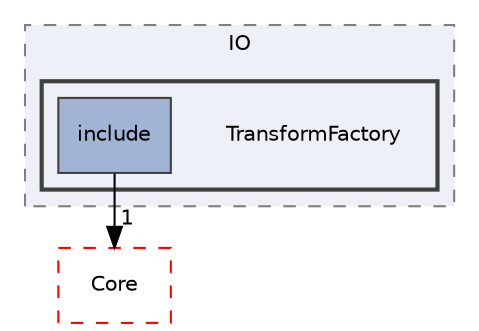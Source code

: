 digraph "TransformFactory"
{
 // LATEX_PDF_SIZE
  edge [fontname="Helvetica",fontsize="10",labelfontname="Helvetica",labelfontsize="10"];
  node [fontname="Helvetica",fontsize="10",shape=record];
  compound=true
  subgraph clusterdir_367545fbb67972528c5e9da3f2610d14 {
    graph [ bgcolor="#edf0f7", pencolor="grey50", style="filled,dashed,", label="IO", fontname="Helvetica", fontsize="10", URL="dir_367545fbb67972528c5e9da3f2610d14.html"]
  subgraph clusterdir_7673906962100e6b393c00e4f5ed20ce {
    graph [ bgcolor="#edf0f7", pencolor="grey25", style="filled,bold,", label="", fontname="Helvetica", fontsize="10", URL="dir_7673906962100e6b393c00e4f5ed20ce.html"]
    dir_7673906962100e6b393c00e4f5ed20ce [shape=plaintext, label="TransformFactory"];
  dir_e5402a1051c3c7f951c9f2bfe133e0c6 [shape=box, label="include", style="filled,", fillcolor="#a2b4d6", color="grey25", URL="dir_e5402a1051c3c7f951c9f2bfe133e0c6.html"];
  }
  }
  dir_cac7f9cecb9aa42a0bd05452dddd8a21 [shape=box, label="Core", style="dashed,", fillcolor="#edf0f7", color="red", URL="dir_cac7f9cecb9aa42a0bd05452dddd8a21.html"];
  dir_e5402a1051c3c7f951c9f2bfe133e0c6->dir_cac7f9cecb9aa42a0bd05452dddd8a21 [headlabel="1", labeldistance=1.5 headhref="dir_000144_000014.html"];
}
